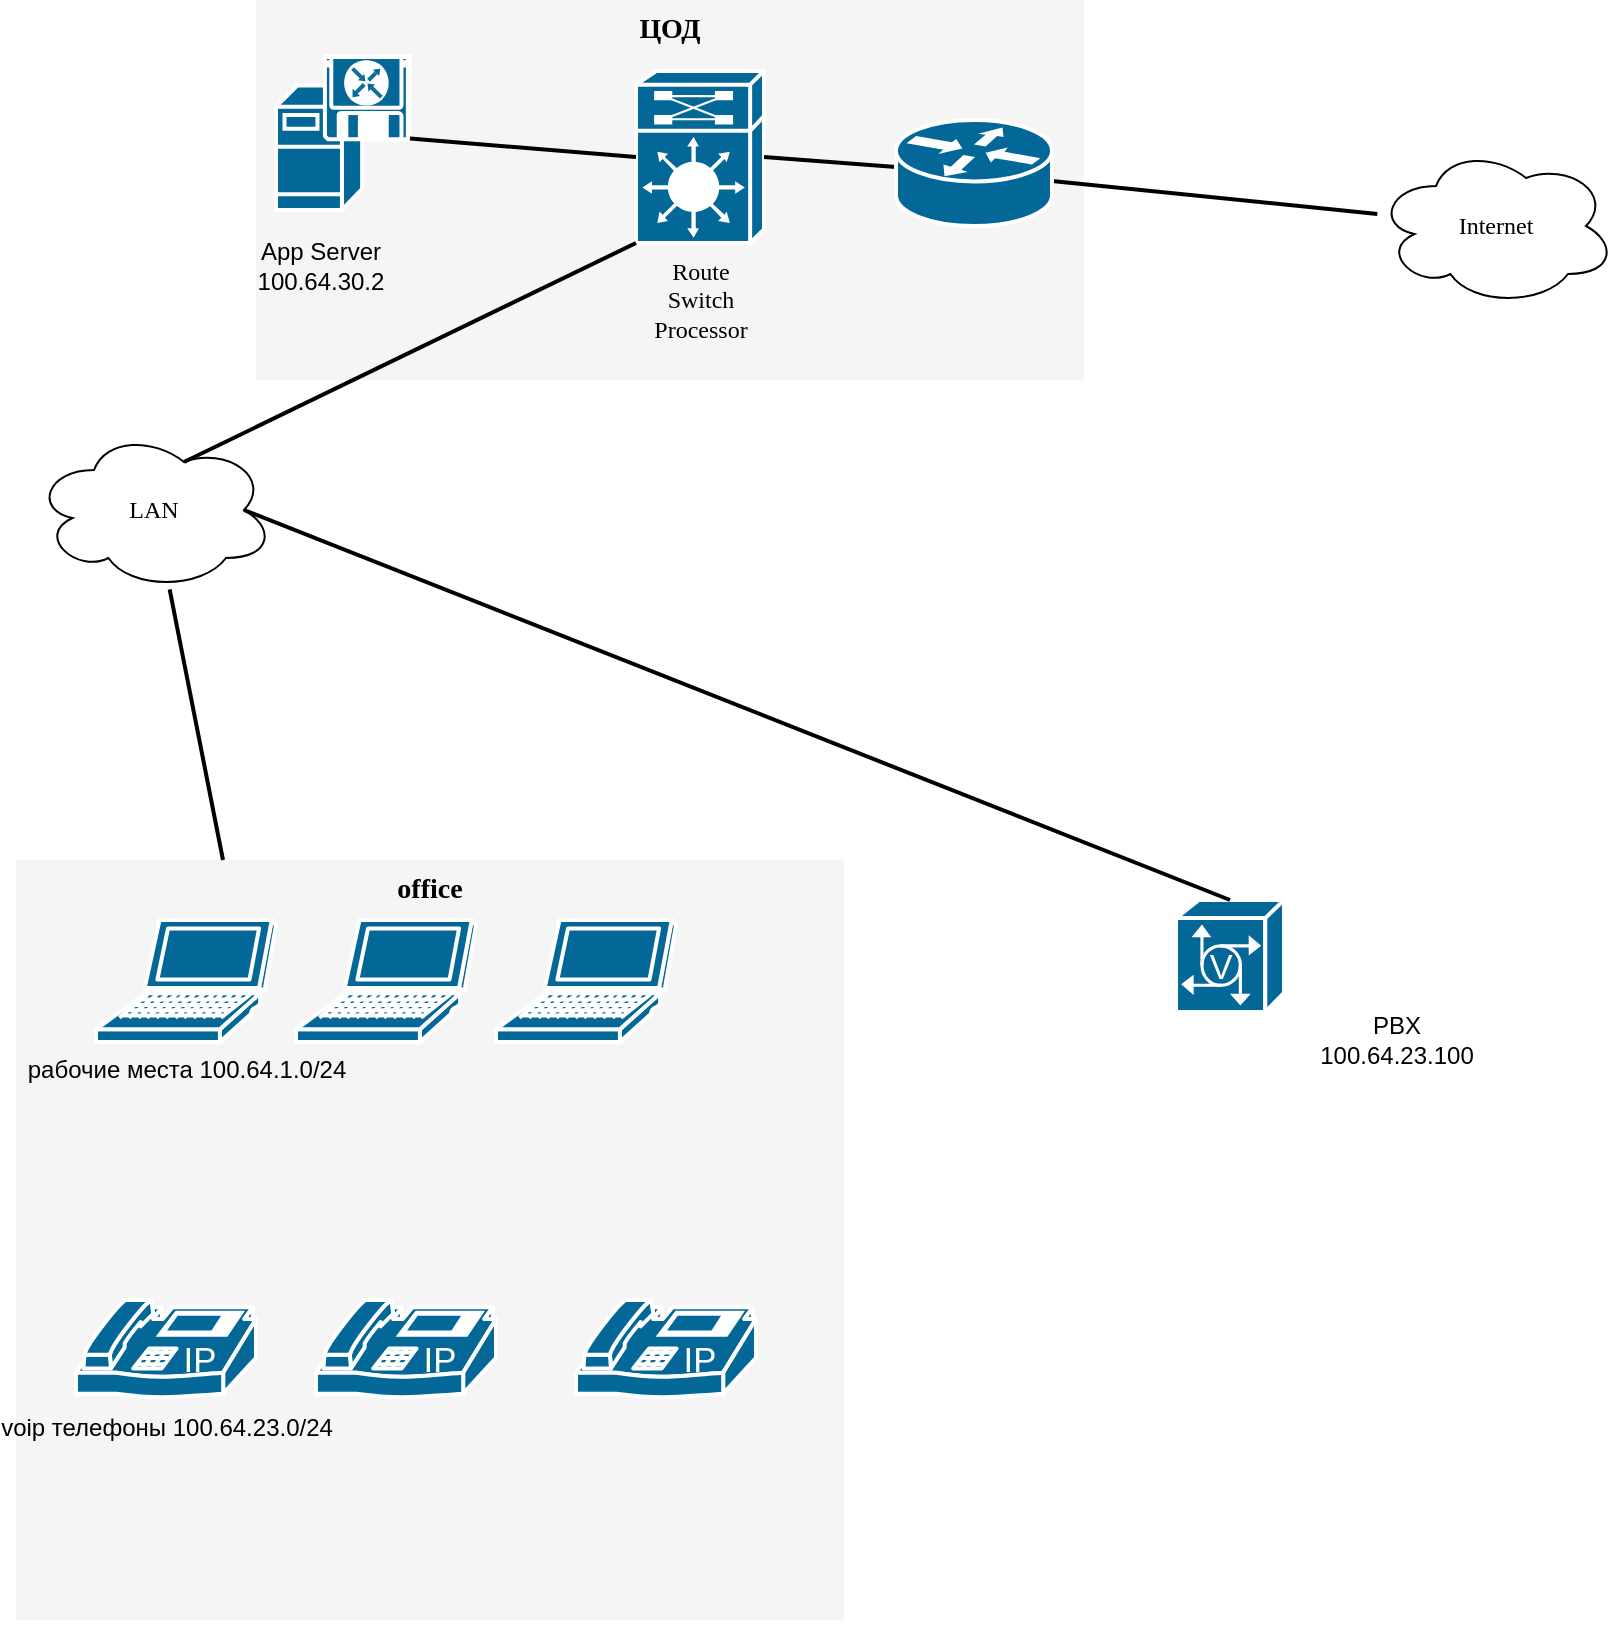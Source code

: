 <mxfile version="21.1.5" type="device">
  <diagram name="Page-1" id="c37626ed-c26b-45fb-9056-f9ebc6bb27b6">
    <mxGraphModel dx="917" dy="617" grid="1" gridSize="10" guides="1" tooltips="1" connect="1" arrows="1" fold="1" page="1" pageScale="1" pageWidth="1100" pageHeight="850" background="none" math="0" shadow="0">
      <root>
        <mxCell id="0" />
        <mxCell id="1" parent="0" />
        <mxCell id="5xaqBKrYGMCQZ42kDeS3-25" value="ЦОД" style="whiteSpace=wrap;html=1;rounded=0;shadow=0;comic=0;strokeWidth=1;fontFamily=Verdana;fontSize=14;fillColor=#f5f5f5;strokeColor=none;fontStyle=1;verticalAlign=top;" parent="1" vertex="1">
          <mxGeometry x="210" y="210" width="414" height="190" as="geometry" />
        </mxCell>
        <mxCell id="1c7a67bf8fd3230f-80" value="office" style="whiteSpace=wrap;html=1;rounded=0;shadow=0;comic=0;strokeWidth=1;fontFamily=Verdana;fontSize=14;fillColor=#f5f5f5;strokeColor=none;fontStyle=1;verticalAlign=top;" parent="1" vertex="1">
          <mxGeometry x="90" y="640" width="414" height="380" as="geometry" />
        </mxCell>
        <mxCell id="1c7a67bf8fd3230f-5" value="Route&lt;div&gt;Switch&lt;/div&gt;&lt;div&gt;Processor&lt;/div&gt;" style="shape=mxgraph.cisco.misc.route_switch_processor;html=1;dashed=0;fillColor=#036897;strokeColor=#ffffff;strokeWidth=2;verticalLabelPosition=bottom;verticalAlign=top;rounded=0;shadow=0;comic=0;fontFamily=Verdana;fontSize=12;" parent="1" vertex="1">
          <mxGeometry x="400" y="245.5" width="64" height="86" as="geometry" />
        </mxCell>
        <mxCell id="1c7a67bf8fd3230f-64" style="edgeStyle=none;html=1;labelBackgroundColor=none;startFill=0;endArrow=none;endFill=0;strokeWidth=2;fontFamily=Verdana;fontSize=12;" parent="1" edge="1">
          <mxGeometry relative="1" as="geometry">
            <mxPoint x="591.0" y="500.557" as="targetPoint" />
          </mxGeometry>
        </mxCell>
        <mxCell id="1c7a67bf8fd3230f-65" style="edgeStyle=none;html=1;labelBackgroundColor=none;startFill=0;endArrow=none;endFill=0;strokeWidth=2;fontFamily=Verdana;fontSize=12;" parent="1" edge="1">
          <mxGeometry relative="1" as="geometry">
            <mxPoint x="590.0" y="584.584" as="targetPoint" />
          </mxGeometry>
        </mxCell>
        <mxCell id="1c7a67bf8fd3230f-51" style="edgeStyle=none;html=1;labelBackgroundColor=none;startFill=0;endArrow=none;endFill=0;strokeWidth=2;fontFamily=Verdana;fontSize=12;exitX=1;exitY=0.5;exitDx=0;exitDy=0;exitPerimeter=0;" parent="1" source="1c7a67bf8fd3230f-5" target="1c7a67bf8fd3230f-48" edge="1">
          <mxGeometry relative="1" as="geometry">
            <mxPoint x="1407.391" y="552" as="sourcePoint" />
          </mxGeometry>
        </mxCell>
        <mxCell id="1c7a67bf8fd3230f-13" value="LAN" style="ellipse;shape=cloud;whiteSpace=wrap;html=1;rounded=0;shadow=0;comic=0;strokeWidth=1;fontFamily=Verdana;fontSize=12;" parent="1" vertex="1">
          <mxGeometry x="99" y="425" width="120" height="80" as="geometry" />
        </mxCell>
        <mxCell id="1c7a67bf8fd3230f-15" value="Internet" style="ellipse;shape=cloud;whiteSpace=wrap;html=1;rounded=0;shadow=0;comic=0;strokeWidth=1;fontFamily=Verdana;fontSize=12;" parent="1" vertex="1">
          <mxGeometry x="770" y="283" width="120" height="80" as="geometry" />
        </mxCell>
        <mxCell id="1c7a67bf8fd3230f-66" style="edgeStyle=none;html=1;labelBackgroundColor=none;startFill=0;endArrow=none;endFill=0;strokeWidth=2;fontFamily=Verdana;fontSize=12;entryX=0.25;entryY=0;entryDx=0;entryDy=0;" parent="1" source="1c7a67bf8fd3230f-13" target="1c7a67bf8fd3230f-80" edge="1">
          <mxGeometry relative="1" as="geometry">
            <mxPoint x="191" y="594.317" as="sourcePoint" />
            <mxPoint x="370.0" y="601.683" as="targetPoint" />
          </mxGeometry>
        </mxCell>
        <mxCell id="1c7a67bf8fd3230f-55" style="edgeStyle=none;html=1;labelBackgroundColor=none;startFill=0;endArrow=none;endFill=0;strokeWidth=2;fontFamily=Verdana;fontSize=12;exitX=0;exitY=1;exitDx=0;exitDy=0;exitPerimeter=0;entryX=0.625;entryY=0.2;entryDx=0;entryDy=0;entryPerimeter=0;" parent="1" source="1c7a67bf8fd3230f-5" target="1c7a67bf8fd3230f-13" edge="1">
          <mxGeometry relative="1" as="geometry">
            <mxPoint x="260.0" y="400.807" as="sourcePoint" />
            <mxPoint x="200" y="410" as="targetPoint" />
          </mxGeometry>
        </mxCell>
        <mxCell id="1c7a67bf8fd3230f-52" style="edgeStyle=none;html=1;labelBackgroundColor=none;startFill=0;endArrow=none;endFill=0;strokeWidth=2;fontFamily=Verdana;fontSize=12;" parent="1" source="1c7a67bf8fd3230f-48" target="1c7a67bf8fd3230f-15" edge="1">
          <mxGeometry relative="1" as="geometry" />
        </mxCell>
        <mxCell id="1c7a67bf8fd3230f-48" value="" style="shape=mxgraph.cisco.routers.router;html=1;dashed=0;fillColor=#036897;strokeColor=#ffffff;strokeWidth=2;verticalLabelPosition=bottom;verticalAlign=top;rounded=0;shadow=0;comic=0;fontFamily=Verdana;fontSize=12;" parent="1" vertex="1">
          <mxGeometry x="530" y="270" width="78" height="53" as="geometry" />
        </mxCell>
        <mxCell id="5xaqBKrYGMCQZ42kDeS3-2" style="edgeStyle=orthogonalEdgeStyle;rounded=0;orthogonalLoop=1;jettySize=auto;html=1;exitX=0.5;exitY=1;exitDx=0;exitDy=0;" parent="1" source="1c7a67bf8fd3230f-80" target="1c7a67bf8fd3230f-80" edge="1">
          <mxGeometry relative="1" as="geometry" />
        </mxCell>
        <mxCell id="5xaqBKrYGMCQZ42kDeS3-6" value="рабочие места 100.64.1.0/24" style="shape=mxgraph.cisco.computers_and_peripherals.laptop;sketch=0;html=1;pointerEvents=1;dashed=0;fillColor=#036897;strokeColor=#ffffff;strokeWidth=2;verticalLabelPosition=bottom;verticalAlign=top;align=center;outlineConnect=0;" parent="1" vertex="1">
          <mxGeometry x="130" y="670" width="90" height="61" as="geometry" />
        </mxCell>
        <mxCell id="5xaqBKrYGMCQZ42kDeS3-8" value="" style="shape=mxgraph.cisco.computers_and_peripherals.laptop;sketch=0;html=1;pointerEvents=1;dashed=0;fillColor=#036897;strokeColor=#ffffff;strokeWidth=2;verticalLabelPosition=bottom;verticalAlign=top;align=center;outlineConnect=0;" parent="1" vertex="1">
          <mxGeometry x="330" y="670" width="90" height="61" as="geometry" />
        </mxCell>
        <mxCell id="5xaqBKrYGMCQZ42kDeS3-9" value="" style="shape=mxgraph.cisco.computers_and_peripherals.laptop;sketch=0;html=1;pointerEvents=1;dashed=0;fillColor=#036897;strokeColor=#ffffff;strokeWidth=2;verticalLabelPosition=bottom;verticalAlign=top;align=center;outlineConnect=0;" parent="1" vertex="1">
          <mxGeometry x="230" y="670" width="90" height="61" as="geometry" />
        </mxCell>
        <mxCell id="5xaqBKrYGMCQZ42kDeS3-11" value="" style="shape=mxgraph.cisco.modems_and_phones.ip_phone;sketch=0;html=1;pointerEvents=1;dashed=0;fillColor=#036897;strokeColor=#ffffff;strokeWidth=2;verticalLabelPosition=bottom;verticalAlign=top;align=center;outlineConnect=0;" parent="1" vertex="1">
          <mxGeometry x="370" y="860" width="90" height="50" as="geometry" />
        </mxCell>
        <mxCell id="5xaqBKrYGMCQZ42kDeS3-12" value="" style="shape=mxgraph.cisco.modems_and_phones.ip_phone;sketch=0;html=1;pointerEvents=1;dashed=0;fillColor=#036897;strokeColor=#ffffff;strokeWidth=2;verticalLabelPosition=bottom;verticalAlign=top;align=center;outlineConnect=0;" parent="1" vertex="1">
          <mxGeometry x="240" y="860" width="90" height="50" as="geometry" />
        </mxCell>
        <mxCell id="5xaqBKrYGMCQZ42kDeS3-13" value="voip телефоны 100.64.23.0/24" style="shape=mxgraph.cisco.modems_and_phones.ip_phone;sketch=0;html=1;pointerEvents=1;dashed=0;fillColor=#036897;strokeColor=#ffffff;strokeWidth=2;verticalLabelPosition=bottom;verticalAlign=top;align=center;outlineConnect=0;" parent="1" vertex="1">
          <mxGeometry x="120" y="860" width="90" height="50" as="geometry" />
        </mxCell>
        <mxCell id="5xaqBKrYGMCQZ42kDeS3-16" value="" style="shape=mxgraph.cisco.servers.software_based_server;sketch=0;html=1;pointerEvents=1;dashed=0;fillColor=#036897;strokeColor=#ffffff;strokeWidth=2;verticalLabelPosition=bottom;verticalAlign=top;align=center;outlineConnect=0;" parent="1" vertex="1">
          <mxGeometry x="220" y="238" width="67" height="77" as="geometry" />
        </mxCell>
        <mxCell id="5xaqBKrYGMCQZ42kDeS3-17" value="" style="shape=mxgraph.cisco.servers.voice_commserver;sketch=0;html=1;pointerEvents=1;dashed=0;fillColor=#036897;strokeColor=#ffffff;strokeWidth=2;verticalLabelPosition=bottom;verticalAlign=top;align=center;outlineConnect=0;" parent="1" vertex="1">
          <mxGeometry x="670" y="660" width="54" height="56" as="geometry" />
        </mxCell>
        <mxCell id="5xaqBKrYGMCQZ42kDeS3-21" style="edgeStyle=none;html=1;labelBackgroundColor=none;startFill=0;endArrow=none;endFill=0;strokeWidth=2;fontFamily=Verdana;fontSize=12;entryX=0.5;entryY=0;entryDx=0;entryDy=0;entryPerimeter=0;exitX=0.875;exitY=0.5;exitDx=0;exitDy=0;exitPerimeter=0;" parent="1" source="1c7a67bf8fd3230f-13" target="5xaqBKrYGMCQZ42kDeS3-17" edge="1">
          <mxGeometry relative="1" as="geometry">
            <mxPoint x="303" y="460" as="sourcePoint" />
            <mxPoint x="504" y="606" as="targetPoint" />
          </mxGeometry>
        </mxCell>
        <mxCell id="5xaqBKrYGMCQZ42kDeS3-22" style="edgeStyle=none;html=1;labelBackgroundColor=none;startFill=0;endArrow=none;endFill=0;strokeWidth=2;fontFamily=Verdana;fontSize=12;exitX=0;exitY=0.5;exitDx=0;exitDy=0;exitPerimeter=0;" parent="1" source="1c7a67bf8fd3230f-5" target="5xaqBKrYGMCQZ42kDeS3-16" edge="1">
          <mxGeometry relative="1" as="geometry">
            <mxPoint x="246" y="290" as="sourcePoint" />
            <mxPoint x="150" y="385" as="targetPoint" />
          </mxGeometry>
        </mxCell>
        <mxCell id="5xaqBKrYGMCQZ42kDeS3-23" value="&lt;div&gt;App Server&lt;/div&gt;&lt;div&gt;100.64.30.2&lt;br&gt;&lt;/div&gt;" style="text;html=1;align=center;verticalAlign=middle;resizable=0;points=[];autosize=1;strokeColor=none;fillColor=none;" parent="1" vertex="1">
          <mxGeometry x="197" y="323" width="90" height="40" as="geometry" />
        </mxCell>
        <mxCell id="5xaqBKrYGMCQZ42kDeS3-24" value="&lt;div&gt;PBX&lt;/div&gt;&lt;div&gt;100.64.23.100&lt;/div&gt;" style="text;html=1;align=center;verticalAlign=middle;resizable=0;points=[];autosize=1;strokeColor=none;fillColor=none;" parent="1" vertex="1">
          <mxGeometry x="730" y="710" width="100" height="40" as="geometry" />
        </mxCell>
      </root>
    </mxGraphModel>
  </diagram>
</mxfile>
